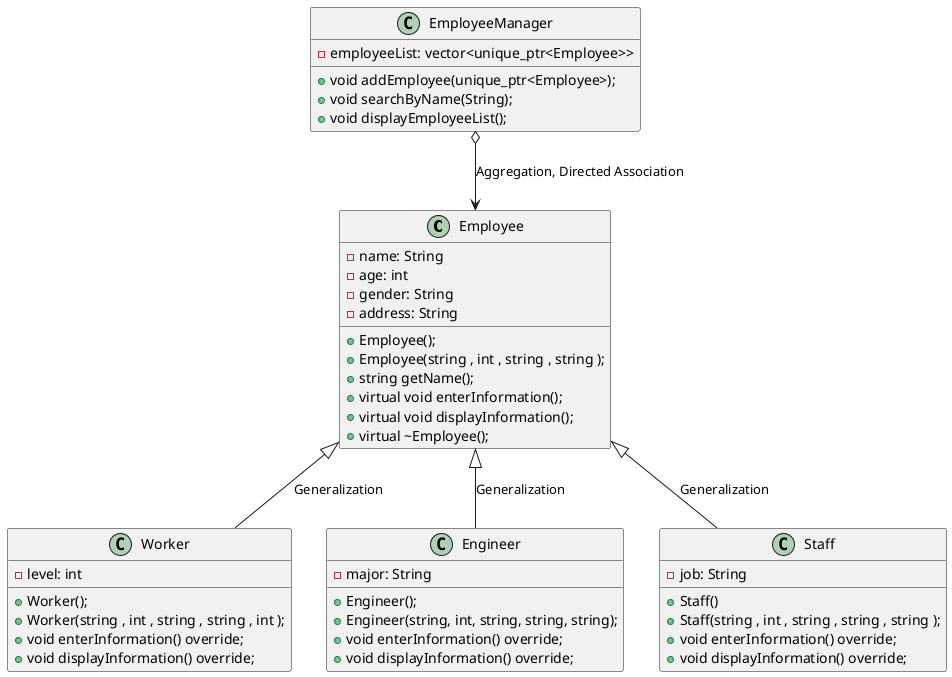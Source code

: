 @startuml

class Employee {
  - name: String
  - age: int
  - gender: String
  - address: String
  + Employee();
  + Employee(string , int , string , string );
  + string getName();
  + virtual void enterInformation();
  + virtual void displayInformation();
  + virtual ~Employee();
}

class Worker {
  - level: int
  + Worker();
  + Worker(string , int , string , string , int );
  + void enterInformation() override;
  + void displayInformation() override;
}

class Engineer {
  - major: String
  + Engineer();
  + Engineer(string, int, string, string, string);
  + void enterInformation() override;
  + void displayInformation() override;
}

class Staff {
  - job: String
  + Staff()
  + Staff(string , int , string , string , string );
  + void enterInformation() override;
  + void displayInformation() override;
}

class EmployeeManager {
  - employeeList: vector<unique_ptr<Employee>>
  + void addEmployee(unique_ptr<Employee>);
  + void searchByName(String);
  + void displayEmployeeList();
}

Employee <|-- Worker : Generalization 
Employee <|-- Engineer : Generalization 
Employee <|-- Staff : Generalization 
EmployeeManager o--> Employee : Aggregation, Directed Association

@enduml
